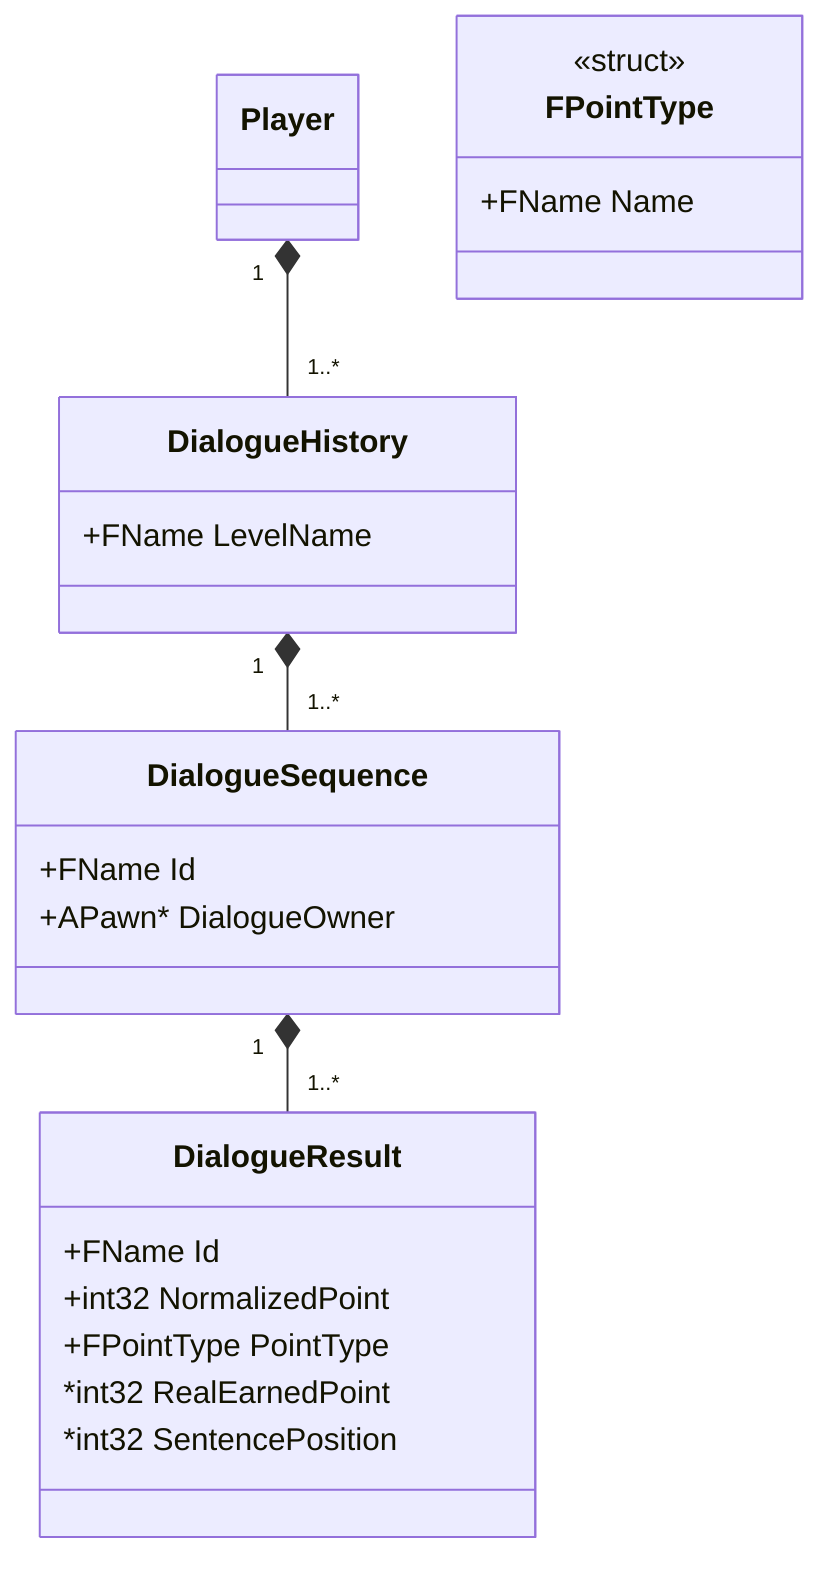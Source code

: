 classDiagram

Player "1" *-- "1..*" DialogueHistory
DialogueHistory "1" *-- "1..*" DialogueSequence
DialogueSequence "1" *-- "1..*" DialogueResult


class DialogueResult {
    +FName Id
    +int32 NormalizedPoint
    +FPointType PointType
    *int32 RealEarnedPoint
    *int32 SentencePosition
}

class DialogueSequence {
    +FName Id
    +APawn* DialogueOwner
}

class DialogueHistory {
    +FName LevelName
}

class FPointType {
    <<struct>>
    +FName Name
}